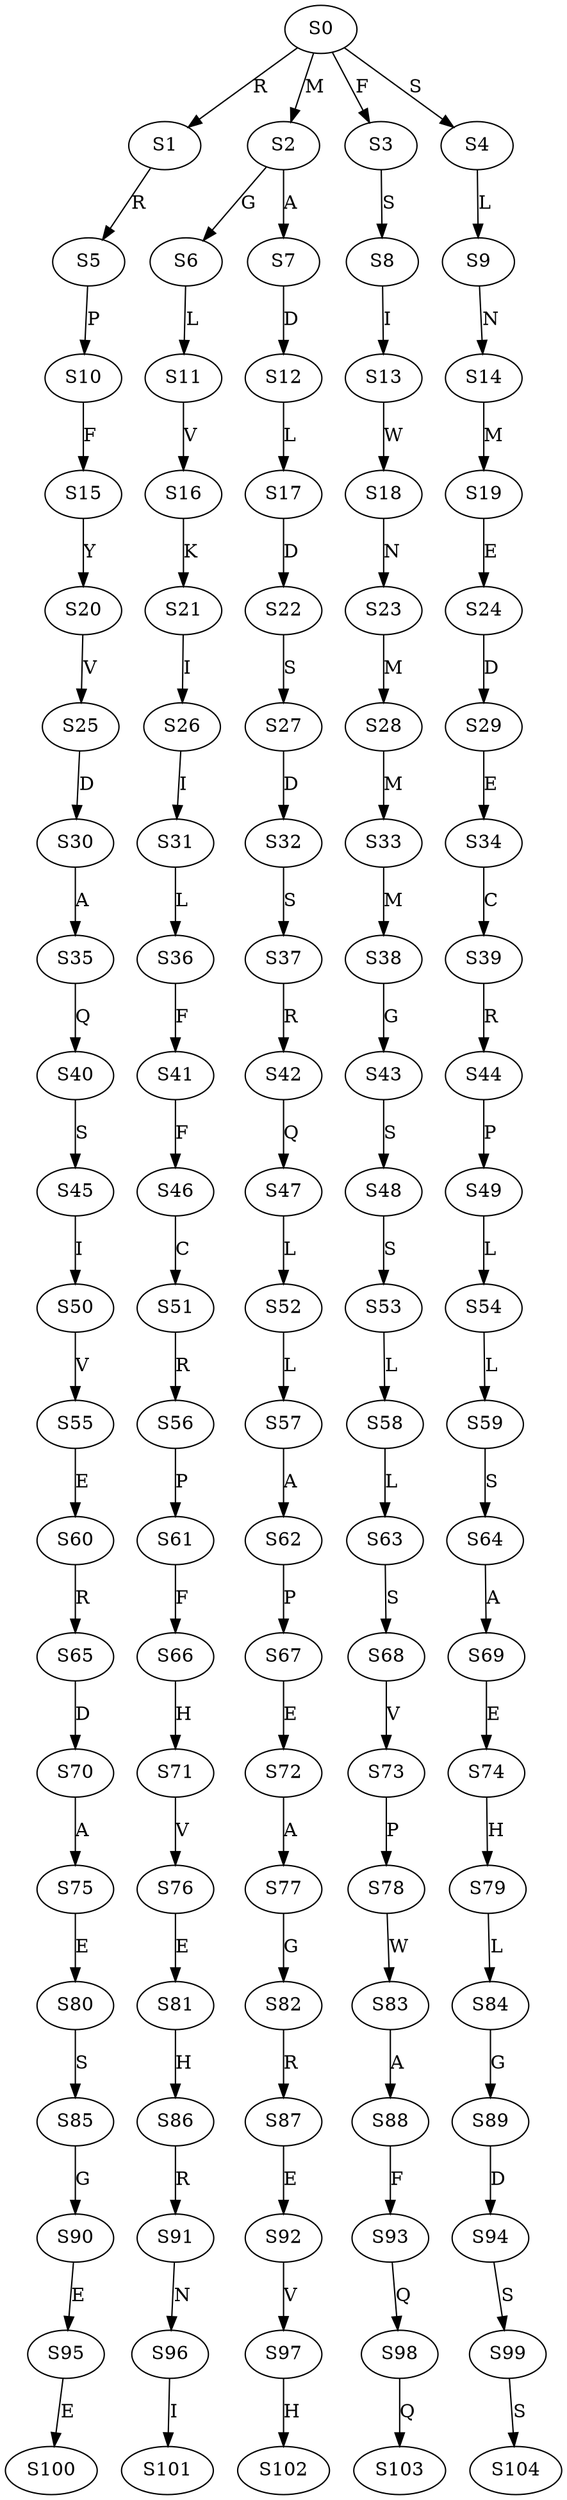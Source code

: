 strict digraph  {
	S0 -> S1 [ label = R ];
	S0 -> S2 [ label = M ];
	S0 -> S3 [ label = F ];
	S0 -> S4 [ label = S ];
	S1 -> S5 [ label = R ];
	S2 -> S6 [ label = G ];
	S2 -> S7 [ label = A ];
	S3 -> S8 [ label = S ];
	S4 -> S9 [ label = L ];
	S5 -> S10 [ label = P ];
	S6 -> S11 [ label = L ];
	S7 -> S12 [ label = D ];
	S8 -> S13 [ label = I ];
	S9 -> S14 [ label = N ];
	S10 -> S15 [ label = F ];
	S11 -> S16 [ label = V ];
	S12 -> S17 [ label = L ];
	S13 -> S18 [ label = W ];
	S14 -> S19 [ label = M ];
	S15 -> S20 [ label = Y ];
	S16 -> S21 [ label = K ];
	S17 -> S22 [ label = D ];
	S18 -> S23 [ label = N ];
	S19 -> S24 [ label = E ];
	S20 -> S25 [ label = V ];
	S21 -> S26 [ label = I ];
	S22 -> S27 [ label = S ];
	S23 -> S28 [ label = M ];
	S24 -> S29 [ label = D ];
	S25 -> S30 [ label = D ];
	S26 -> S31 [ label = I ];
	S27 -> S32 [ label = D ];
	S28 -> S33 [ label = M ];
	S29 -> S34 [ label = E ];
	S30 -> S35 [ label = A ];
	S31 -> S36 [ label = L ];
	S32 -> S37 [ label = S ];
	S33 -> S38 [ label = M ];
	S34 -> S39 [ label = C ];
	S35 -> S40 [ label = Q ];
	S36 -> S41 [ label = F ];
	S37 -> S42 [ label = R ];
	S38 -> S43 [ label = G ];
	S39 -> S44 [ label = R ];
	S40 -> S45 [ label = S ];
	S41 -> S46 [ label = F ];
	S42 -> S47 [ label = Q ];
	S43 -> S48 [ label = S ];
	S44 -> S49 [ label = P ];
	S45 -> S50 [ label = I ];
	S46 -> S51 [ label = C ];
	S47 -> S52 [ label = L ];
	S48 -> S53 [ label = S ];
	S49 -> S54 [ label = L ];
	S50 -> S55 [ label = V ];
	S51 -> S56 [ label = R ];
	S52 -> S57 [ label = L ];
	S53 -> S58 [ label = L ];
	S54 -> S59 [ label = L ];
	S55 -> S60 [ label = E ];
	S56 -> S61 [ label = P ];
	S57 -> S62 [ label = A ];
	S58 -> S63 [ label = L ];
	S59 -> S64 [ label = S ];
	S60 -> S65 [ label = R ];
	S61 -> S66 [ label = F ];
	S62 -> S67 [ label = P ];
	S63 -> S68 [ label = S ];
	S64 -> S69 [ label = A ];
	S65 -> S70 [ label = D ];
	S66 -> S71 [ label = H ];
	S67 -> S72 [ label = E ];
	S68 -> S73 [ label = V ];
	S69 -> S74 [ label = E ];
	S70 -> S75 [ label = A ];
	S71 -> S76 [ label = V ];
	S72 -> S77 [ label = A ];
	S73 -> S78 [ label = P ];
	S74 -> S79 [ label = H ];
	S75 -> S80 [ label = E ];
	S76 -> S81 [ label = E ];
	S77 -> S82 [ label = G ];
	S78 -> S83 [ label = W ];
	S79 -> S84 [ label = L ];
	S80 -> S85 [ label = S ];
	S81 -> S86 [ label = H ];
	S82 -> S87 [ label = R ];
	S83 -> S88 [ label = A ];
	S84 -> S89 [ label = G ];
	S85 -> S90 [ label = G ];
	S86 -> S91 [ label = R ];
	S87 -> S92 [ label = E ];
	S88 -> S93 [ label = F ];
	S89 -> S94 [ label = D ];
	S90 -> S95 [ label = E ];
	S91 -> S96 [ label = N ];
	S92 -> S97 [ label = V ];
	S93 -> S98 [ label = Q ];
	S94 -> S99 [ label = S ];
	S95 -> S100 [ label = E ];
	S96 -> S101 [ label = I ];
	S97 -> S102 [ label = H ];
	S98 -> S103 [ label = Q ];
	S99 -> S104 [ label = S ];
}
